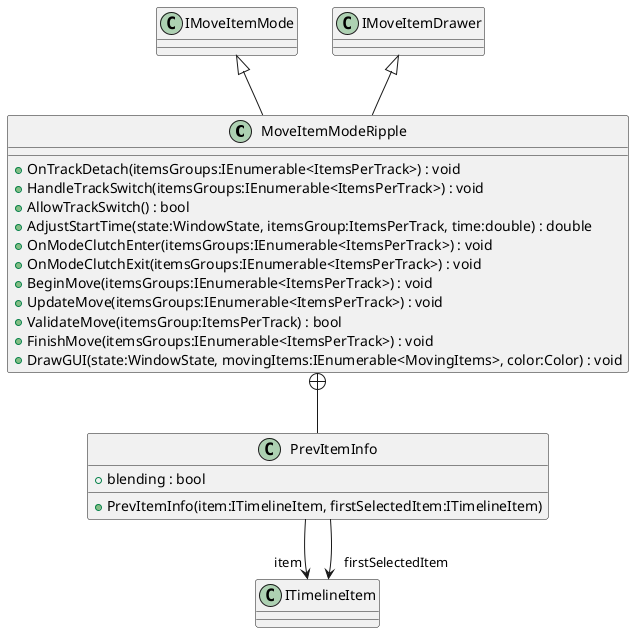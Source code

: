 @startuml
class MoveItemModeRipple {
    + OnTrackDetach(itemsGroups:IEnumerable<ItemsPerTrack>) : void
    + HandleTrackSwitch(itemsGroups:IEnumerable<ItemsPerTrack>) : void
    + AllowTrackSwitch() : bool
    + AdjustStartTime(state:WindowState, itemsGroup:ItemsPerTrack, time:double) : double
    + OnModeClutchEnter(itemsGroups:IEnumerable<ItemsPerTrack>) : void
    + OnModeClutchExit(itemsGroups:IEnumerable<ItemsPerTrack>) : void
    + BeginMove(itemsGroups:IEnumerable<ItemsPerTrack>) : void
    + UpdateMove(itemsGroups:IEnumerable<ItemsPerTrack>) : void
    + ValidateMove(itemsGroup:ItemsPerTrack) : bool
    + FinishMove(itemsGroups:IEnumerable<ItemsPerTrack>) : void
    + DrawGUI(state:WindowState, movingItems:IEnumerable<MovingItems>, color:Color) : void
}
class PrevItemInfo {
    + blending : bool
    + PrevItemInfo(item:ITimelineItem, firstSelectedItem:ITimelineItem)
}
IMoveItemMode <|-- MoveItemModeRipple
IMoveItemDrawer <|-- MoveItemModeRipple
MoveItemModeRipple +-- PrevItemInfo
PrevItemInfo --> "item" ITimelineItem
PrevItemInfo --> "firstSelectedItem" ITimelineItem
@enduml
